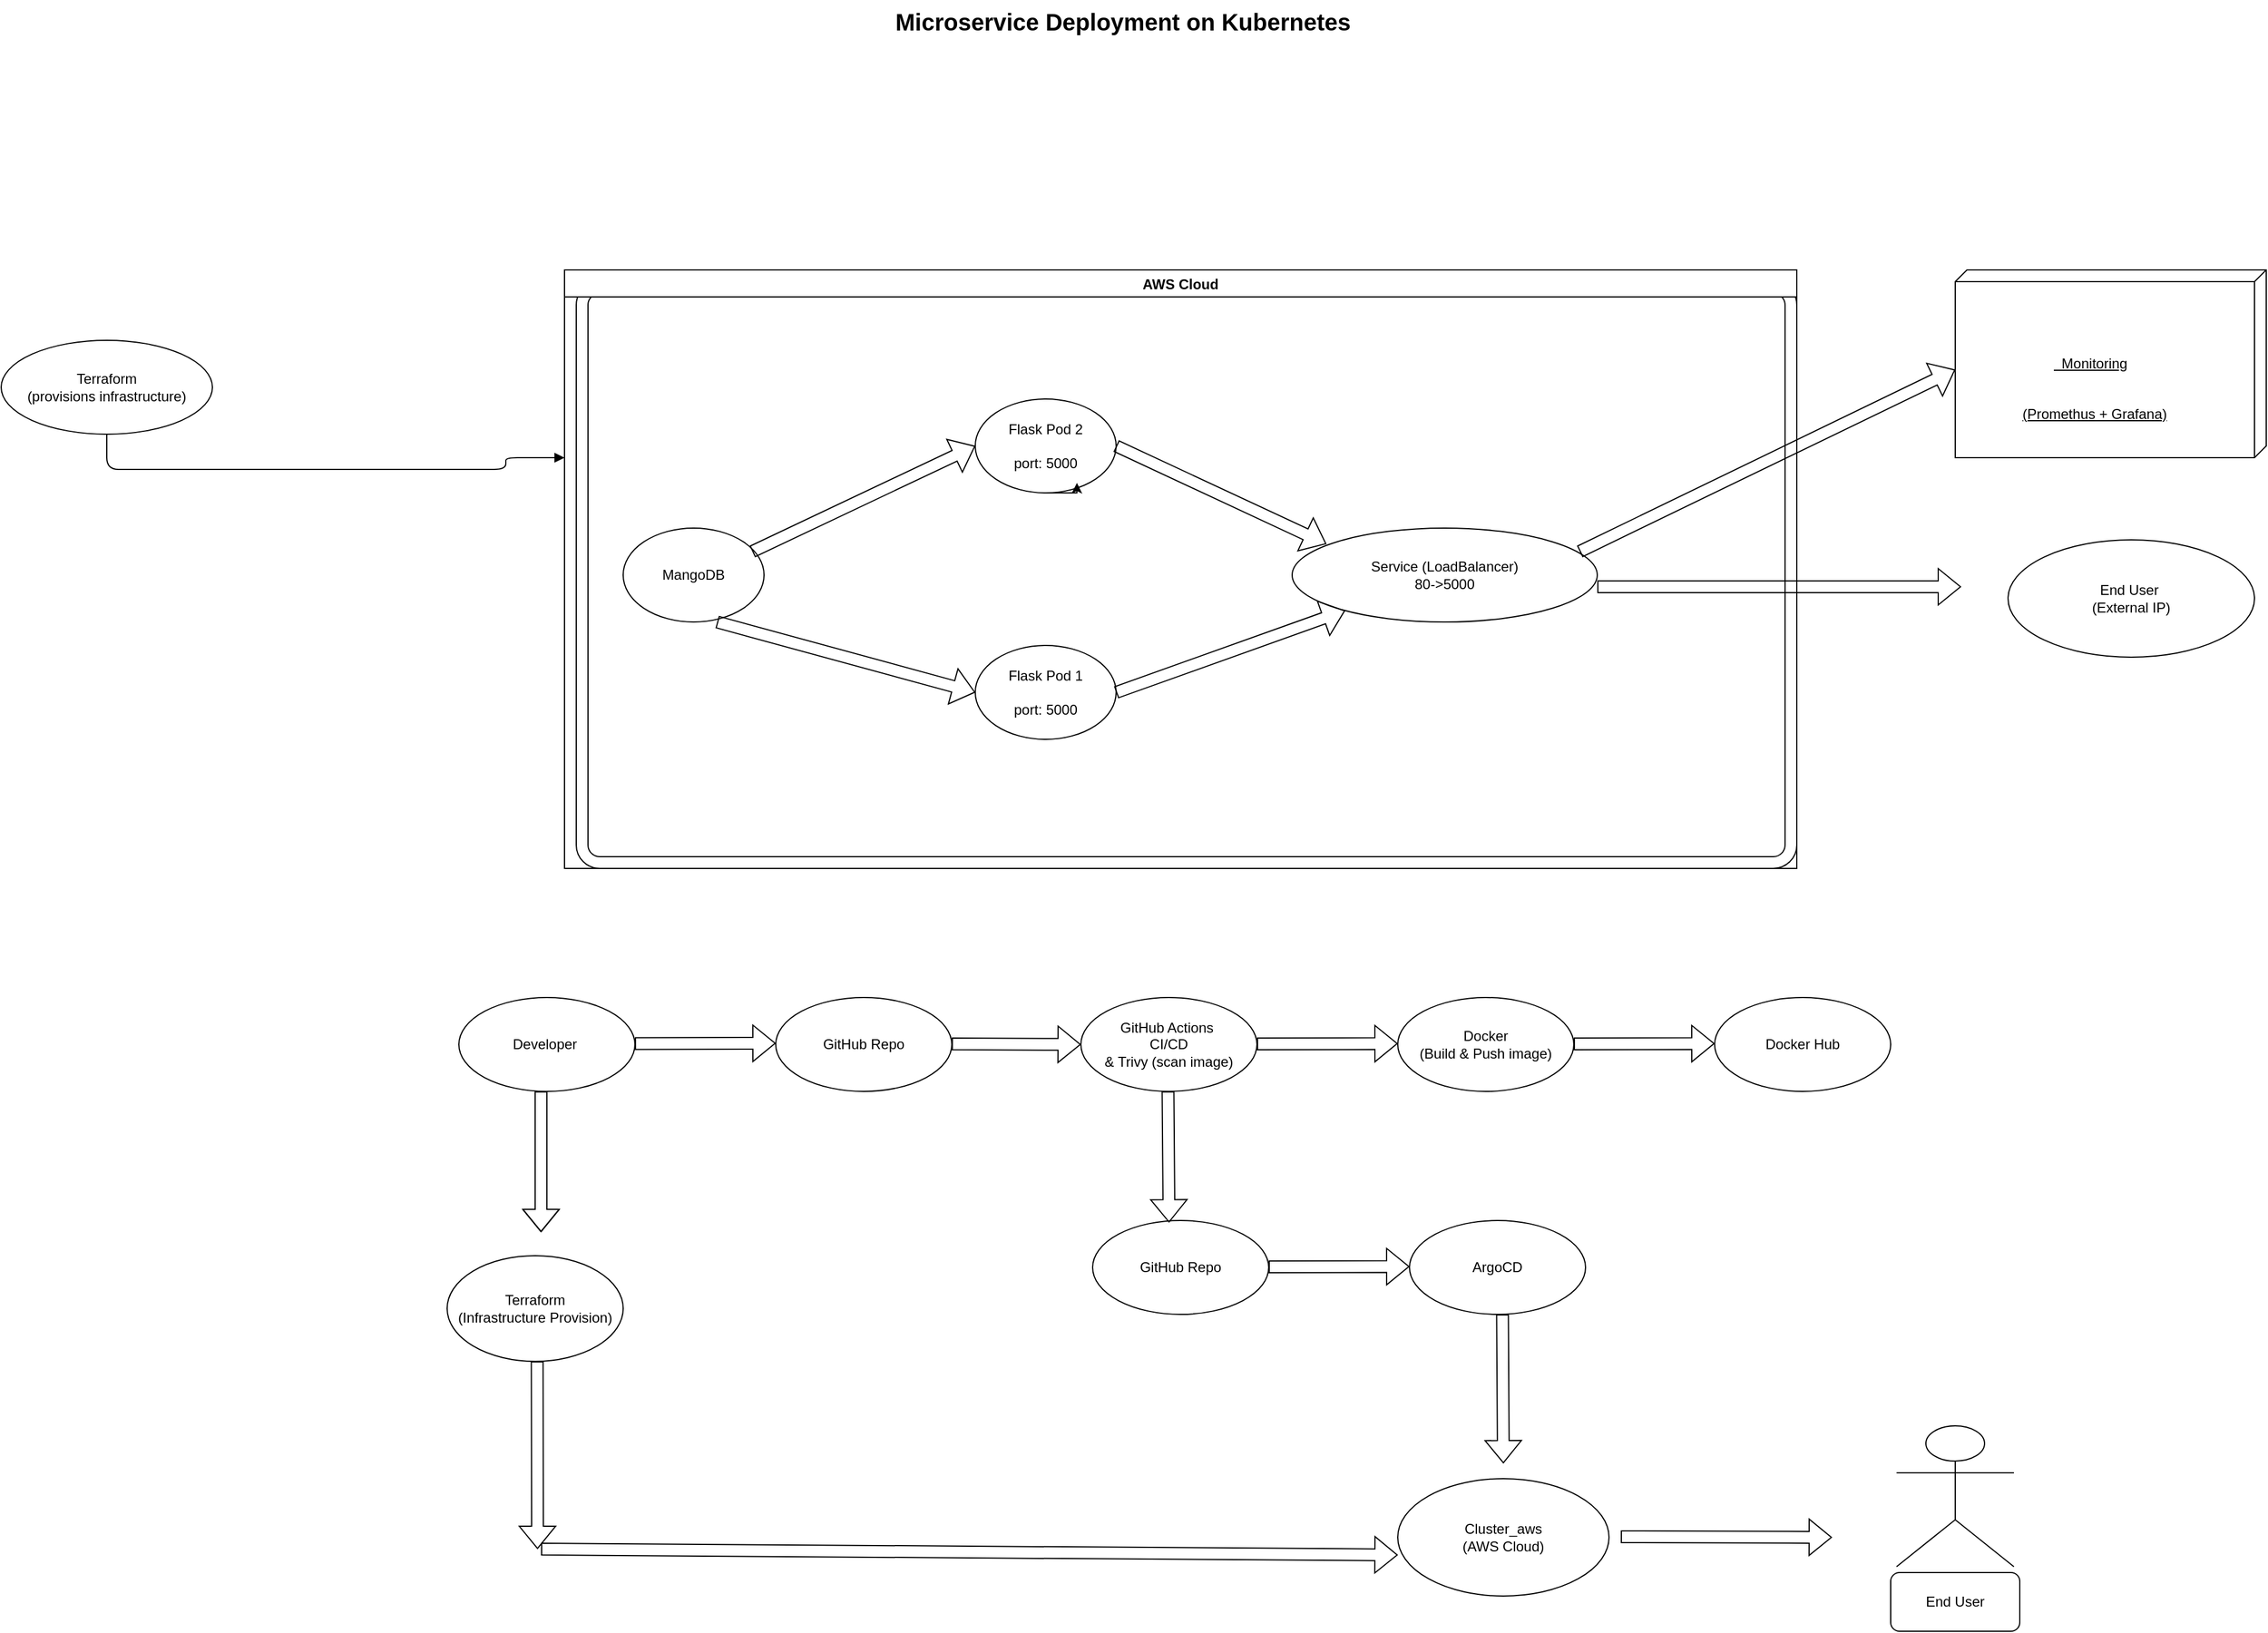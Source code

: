 <mxfile version="28.1.2">
  <diagram name="Microservice Deployment on Kubernetes" id="diagram1">
    <mxGraphModel dx="4562" dy="1216" grid="1" gridSize="10" guides="1" tooltips="1" connect="1" arrows="1" fold="1" page="1" pageScale="1" pageWidth="2000" pageHeight="2000" math="0" shadow="0">
      <root>
        <mxCell id="0" />
        <mxCell id="1" parent="0" />
        <mxCell id="title" value="Microservice Deployment on Kubernetes" style="text;html=1;fontSize=20;fontStyle=1" parent="1" vertex="1">
          <mxGeometry x="700" y="140" width="400" height="40" as="geometry" />
        </mxCell>
        <mxCell id="terraform" value="Terraform&#xa;(provisions infrastructure)" style="ellipse;whiteSpace=wrap;html=1;" parent="1" vertex="1">
          <mxGeometry x="-60" y="430" width="180" height="80" as="geometry" />
        </mxCell>
        <mxCell id="arrow8" style="edgeStyle=orthogonalEdgeStyle;endArrow=block;" parent="1" source="terraform" edge="1">
          <mxGeometry relative="1" as="geometry">
            <mxPoint x="420" y="530" as="targetPoint" />
            <Array as="points">
              <mxPoint x="30" y="540" />
              <mxPoint x="370" y="540" />
              <mxPoint x="370" y="530" />
            </Array>
          </mxGeometry>
        </mxCell>
        <mxCell id="qK71iNcbj86kvYVp1wN9-1" value="" style="verticalLabelPosition=bottom;verticalAlign=top;html=1;shape=mxgraph.basic.rounded_frame;dx=10;whiteSpace=wrap;strokeColor=light-dark(#000000,#F2FF57);" vertex="1" parent="1">
          <mxGeometry x="430" y="380" width="1040" height="500" as="geometry" />
        </mxCell>
        <mxCell id="qK71iNcbj86kvYVp1wN9-2" value="MangoDB" style="ellipse;whiteSpace=wrap;html=1;" vertex="1" parent="1">
          <mxGeometry x="470" y="590" width="120" height="80" as="geometry" />
        </mxCell>
        <mxCell id="qK71iNcbj86kvYVp1wN9-3" value="Service (LoadBalancer)&lt;div&gt;80-&amp;gt;5000&lt;/div&gt;" style="ellipse;whiteSpace=wrap;html=1;" vertex="1" parent="1">
          <mxGeometry x="1040" y="590" width="260" height="80" as="geometry" />
        </mxCell>
        <mxCell id="qK71iNcbj86kvYVp1wN9-4" value="Flask Pod 1&lt;div&gt;&lt;br&gt;port: 5000&lt;/div&gt;" style="ellipse;whiteSpace=wrap;html=1;" vertex="1" parent="1">
          <mxGeometry x="770" y="690" width="120" height="80" as="geometry" />
        </mxCell>
        <mxCell id="qK71iNcbj86kvYVp1wN9-5" value="Flask Pod 2&lt;div&gt;&lt;br&gt;port: 5000&lt;/div&gt;" style="ellipse;whiteSpace=wrap;html=1;" vertex="1" parent="1">
          <mxGeometry x="770" y="480" width="120" height="80" as="geometry" />
        </mxCell>
        <mxCell id="qK71iNcbj86kvYVp1wN9-6" style="edgeStyle=orthogonalEdgeStyle;rounded=0;orthogonalLoop=1;jettySize=auto;html=1;exitX=0.5;exitY=1;exitDx=0;exitDy=0;entryX=0.722;entryY=0.893;entryDx=0;entryDy=0;entryPerimeter=0;" edge="1" parent="1" source="qK71iNcbj86kvYVp1wN9-5" target="qK71iNcbj86kvYVp1wN9-5">
          <mxGeometry relative="1" as="geometry" />
        </mxCell>
        <mxCell id="qK71iNcbj86kvYVp1wN9-7" value="&lt;div&gt;&lt;br&gt;&lt;/div&gt;&lt;div&gt;&lt;br&gt;&lt;/div&gt;&lt;span style=&quot;white-space: pre;&quot;&gt;&#x9;&lt;/span&gt;&lt;span style=&quot;white-space: pre;&quot;&gt;&#x9;&lt;/span&gt;&lt;span style=&quot;white-space: pre;&quot;&gt;&#x9;&lt;/span&gt;&lt;div&gt;&lt;span style=&quot;white-space: pre;&quot;&gt;&#x9;&lt;/span&gt;&lt;/div&gt;&lt;div&gt;&lt;span style=&quot;white-space: pre;&quot;&gt;&#x9;&lt;/span&gt;&lt;span style=&quot;white-space: pre;&quot;&gt;&#x9;&lt;/span&gt;&lt;span style=&quot;white-space: pre;&quot;&gt;&#x9;&lt;/span&gt;&amp;nbsp; Monitoring&lt;div&gt;&lt;br&gt;&lt;/div&gt;&lt;div&gt;&lt;br&gt;&lt;/div&gt;&lt;div&gt;&lt;span style=&quot;white-space: pre;&quot;&gt;&#x9;&lt;/span&gt;&lt;span style=&quot;white-space: pre;&quot;&gt;&#x9;&lt;/span&gt;(Promethus + Grafana)&lt;/div&gt;&lt;/div&gt;" style="verticalAlign=top;align=left;spacingTop=8;spacingLeft=2;spacingRight=12;shape=cube;size=10;direction=south;fontStyle=4;html=1;whiteSpace=wrap;" vertex="1" parent="1">
          <mxGeometry x="1605" y="370" width="265" height="160" as="geometry" />
        </mxCell>
        <mxCell id="qK71iNcbj86kvYVp1wN9-8" value="" style="shape=flexArrow;endArrow=classic;html=1;rounded=0;entryX=0;entryY=0;entryDx=85;entryDy=265;entryPerimeter=0;" edge="1" parent="1" target="qK71iNcbj86kvYVp1wN9-7">
          <mxGeometry width="50" height="50" relative="1" as="geometry">
            <mxPoint x="1285" y="610" as="sourcePoint" />
            <mxPoint x="1335" y="560" as="targetPoint" />
          </mxGeometry>
        </mxCell>
        <mxCell id="qK71iNcbj86kvYVp1wN9-9" value="" style="shape=flexArrow;endArrow=classic;html=1;rounded=0;" edge="1" parent="1">
          <mxGeometry width="50" height="50" relative="1" as="geometry">
            <mxPoint x="1300" y="640" as="sourcePoint" />
            <mxPoint x="1610" y="640" as="targetPoint" />
          </mxGeometry>
        </mxCell>
        <mxCell id="qK71iNcbj86kvYVp1wN9-10" value="End User&amp;nbsp;&lt;div&gt;(External IP)&lt;/div&gt;" style="ellipse;whiteSpace=wrap;html=1;" vertex="1" parent="1">
          <mxGeometry x="1650" y="600" width="210" height="100" as="geometry" />
        </mxCell>
        <mxCell id="qK71iNcbj86kvYVp1wN9-11" value="" style="shape=flexArrow;endArrow=classic;html=1;rounded=0;entryX=0;entryY=0.5;entryDx=0;entryDy=0;" edge="1" parent="1" target="qK71iNcbj86kvYVp1wN9-5">
          <mxGeometry width="50" height="50" relative="1" as="geometry">
            <mxPoint x="580" y="610" as="sourcePoint" />
            <mxPoint x="630" y="560" as="targetPoint" />
          </mxGeometry>
        </mxCell>
        <mxCell id="qK71iNcbj86kvYVp1wN9-12" value="" style="shape=flexArrow;endArrow=classic;html=1;rounded=0;exitX=0.667;exitY=1;exitDx=0;exitDy=0;exitPerimeter=0;" edge="1" parent="1" source="qK71iNcbj86kvYVp1wN9-2">
          <mxGeometry width="50" height="50" relative="1" as="geometry">
            <mxPoint x="740" y="700" as="sourcePoint" />
            <mxPoint x="770" y="730" as="targetPoint" />
          </mxGeometry>
        </mxCell>
        <mxCell id="qK71iNcbj86kvYVp1wN9-13" value="" style="shape=flexArrow;endArrow=classic;html=1;rounded=0;entryX=0.112;entryY=0.169;entryDx=0;entryDy=0;entryPerimeter=0;" edge="1" parent="1" target="qK71iNcbj86kvYVp1wN9-3">
          <mxGeometry width="50" height="50" relative="1" as="geometry">
            <mxPoint x="890" y="520" as="sourcePoint" />
            <mxPoint x="1078.285" y="611.652" as="targetPoint" />
          </mxGeometry>
        </mxCell>
        <mxCell id="qK71iNcbj86kvYVp1wN9-14" value="" style="shape=flexArrow;endArrow=classic;html=1;rounded=0;" edge="1" parent="1" target="qK71iNcbj86kvYVp1wN9-3">
          <mxGeometry width="50" height="50" relative="1" as="geometry">
            <mxPoint x="890" y="730" as="sourcePoint" />
            <mxPoint x="940" y="680" as="targetPoint" />
          </mxGeometry>
        </mxCell>
        <mxCell id="qK71iNcbj86kvYVp1wN9-94" value="AWS Cloud" style="swimlane;childLayout=stackLayout;horizontal=1;resizeParent=1;" vertex="1" parent="1">
          <mxGeometry x="420" y="370" width="1050" height="510" as="geometry" />
        </mxCell>
        <mxCell id="qK71iNcbj86kvYVp1wN9-118" value="Developer&amp;nbsp;" style="ellipse;whiteSpace=wrap;html=1;" vertex="1" parent="1">
          <mxGeometry x="330" y="990" width="150" height="80" as="geometry" />
        </mxCell>
        <mxCell id="qK71iNcbj86kvYVp1wN9-119" value="GitHub Repo" style="ellipse;whiteSpace=wrap;html=1;" vertex="1" parent="1">
          <mxGeometry x="600" y="990" width="150" height="80" as="geometry" />
        </mxCell>
        <mxCell id="qK71iNcbj86kvYVp1wN9-120" value="ArgoCD" style="ellipse;whiteSpace=wrap;html=1;" vertex="1" parent="1">
          <mxGeometry x="1140" y="1180" width="150" height="80" as="geometry" />
        </mxCell>
        <mxCell id="qK71iNcbj86kvYVp1wN9-121" value="Docker Hub" style="ellipse;whiteSpace=wrap;html=1;" vertex="1" parent="1">
          <mxGeometry x="1400" y="990" width="150" height="80" as="geometry" />
        </mxCell>
        <mxCell id="qK71iNcbj86kvYVp1wN9-122" value="GitHub Actions&amp;nbsp;&lt;br&gt;CI/CD&lt;div&gt;&amp;amp;&amp;nbsp;&lt;span style=&quot;background-color: transparent; color: light-dark(rgb(0, 0, 0), rgb(255, 255, 255));&quot;&gt;Trivy (scan image)&lt;/span&gt;&lt;/div&gt;" style="ellipse;whiteSpace=wrap;html=1;" vertex="1" parent="1">
          <mxGeometry x="860" y="990" width="150" height="80" as="geometry" />
        </mxCell>
        <mxCell id="qK71iNcbj86kvYVp1wN9-123" value="Docker&lt;div&gt;(Build &amp;amp; Push image)&lt;/div&gt;" style="ellipse;whiteSpace=wrap;html=1;" vertex="1" parent="1">
          <mxGeometry x="1130" y="990" width="150" height="80" as="geometry" />
        </mxCell>
        <mxCell id="qK71iNcbj86kvYVp1wN9-124" value="GitHub Repo" style="ellipse;whiteSpace=wrap;html=1;" vertex="1" parent="1">
          <mxGeometry x="870" y="1180" width="150" height="80" as="geometry" />
        </mxCell>
        <mxCell id="qK71iNcbj86kvYVp1wN9-125" value="" style="shape=flexArrow;endArrow=classic;html=1;rounded=0;" edge="1" parent="1">
          <mxGeometry width="50" height="50" relative="1" as="geometry">
            <mxPoint x="480" y="1029.23" as="sourcePoint" />
            <mxPoint x="600" y="1029" as="targetPoint" />
          </mxGeometry>
        </mxCell>
        <mxCell id="qK71iNcbj86kvYVp1wN9-126" value="" style="shape=flexArrow;endArrow=classic;html=1;rounded=0;entryX=0;entryY=0.5;entryDx=0;entryDy=0;" edge="1" parent="1" target="qK71iNcbj86kvYVp1wN9-122">
          <mxGeometry width="50" height="50" relative="1" as="geometry">
            <mxPoint x="750" y="1029.46" as="sourcePoint" />
            <mxPoint x="850" y="1029.23" as="targetPoint" />
          </mxGeometry>
        </mxCell>
        <mxCell id="qK71iNcbj86kvYVp1wN9-127" value="" style="shape=flexArrow;endArrow=classic;html=1;rounded=0;" edge="1" parent="1">
          <mxGeometry width="50" height="50" relative="1" as="geometry">
            <mxPoint x="1010" y="1029.46" as="sourcePoint" />
            <mxPoint x="1130" y="1029.23" as="targetPoint" />
          </mxGeometry>
        </mxCell>
        <mxCell id="qK71iNcbj86kvYVp1wN9-128" value="" style="shape=flexArrow;endArrow=classic;html=1;rounded=0;" edge="1" parent="1">
          <mxGeometry width="50" height="50" relative="1" as="geometry">
            <mxPoint x="1280" y="1029.46" as="sourcePoint" />
            <mxPoint x="1400" y="1029.23" as="targetPoint" />
          </mxGeometry>
        </mxCell>
        <mxCell id="qK71iNcbj86kvYVp1wN9-129" value="" style="shape=flexArrow;endArrow=classic;html=1;rounded=0;entryX=0.434;entryY=0.022;entryDx=0;entryDy=0;entryPerimeter=0;" edge="1" parent="1" target="qK71iNcbj86kvYVp1wN9-124">
          <mxGeometry width="50" height="50" relative="1" as="geometry">
            <mxPoint x="934.23" y="1070" as="sourcePoint" />
            <mxPoint x="934.23" y="1169.77" as="targetPoint" />
          </mxGeometry>
        </mxCell>
        <mxCell id="qK71iNcbj86kvYVp1wN9-130" value="" style="shape=flexArrow;endArrow=classic;html=1;rounded=0;" edge="1" parent="1">
          <mxGeometry width="50" height="50" relative="1" as="geometry">
            <mxPoint x="1020" y="1219.46" as="sourcePoint" />
            <mxPoint x="1140" y="1219.23" as="targetPoint" />
          </mxGeometry>
        </mxCell>
        <mxCell id="qK71iNcbj86kvYVp1wN9-131" value="" style="shape=flexArrow;endArrow=classic;html=1;rounded=0;" edge="1" parent="1">
          <mxGeometry width="50" height="50" relative="1" as="geometry">
            <mxPoint x="400" y="1070" as="sourcePoint" />
            <mxPoint x="400" y="1190" as="targetPoint" />
            <Array as="points">
              <mxPoint x="400" y="1140" />
            </Array>
          </mxGeometry>
        </mxCell>
        <mxCell id="qK71iNcbj86kvYVp1wN9-132" value="Terraform&lt;div&gt;(Infrastructure Provision)&lt;/div&gt;" style="ellipse;whiteSpace=wrap;html=1;" vertex="1" parent="1">
          <mxGeometry x="320" y="1210" width="150" height="90" as="geometry" />
        </mxCell>
        <mxCell id="qK71iNcbj86kvYVp1wN9-133" value="Cluster_aws&lt;div&gt;(AWS Cloud)&lt;/div&gt;" style="ellipse;whiteSpace=wrap;html=1;" vertex="1" parent="1">
          <mxGeometry x="1130" y="1400" width="180" height="100" as="geometry" />
        </mxCell>
        <mxCell id="qK71iNcbj86kvYVp1wN9-134" value="" style="shape=flexArrow;endArrow=classic;html=1;rounded=0;" edge="1" parent="1">
          <mxGeometry width="50" height="50" relative="1" as="geometry">
            <mxPoint x="400" y="1460" as="sourcePoint" />
            <mxPoint x="1130" y="1465" as="targetPoint" />
          </mxGeometry>
        </mxCell>
        <mxCell id="qK71iNcbj86kvYVp1wN9-135" value="" style="shape=flexArrow;endArrow=classic;html=1;rounded=0;" edge="1" parent="1">
          <mxGeometry width="50" height="50" relative="1" as="geometry">
            <mxPoint x="396.73" y="1300" as="sourcePoint" />
            <mxPoint x="397" y="1460" as="targetPoint" />
          </mxGeometry>
        </mxCell>
        <mxCell id="qK71iNcbj86kvYVp1wN9-136" value="" style="shape=flexArrow;endArrow=classic;html=1;rounded=0;exitX=0.595;exitY=1.038;exitDx=0;exitDy=0;exitPerimeter=0;" edge="1" parent="1">
          <mxGeometry width="50" height="50" relative="1" as="geometry">
            <mxPoint x="1219.23" y="1260.0" as="sourcePoint" />
            <mxPoint x="1220" y="1387" as="targetPoint" />
          </mxGeometry>
        </mxCell>
        <mxCell id="qK71iNcbj86kvYVp1wN9-137" value="" style="shape=flexArrow;endArrow=classic;html=1;rounded=0;" edge="1" parent="1">
          <mxGeometry width="50" height="50" relative="1" as="geometry">
            <mxPoint x="1320" y="1449.46" as="sourcePoint" />
            <mxPoint x="1500" y="1450" as="targetPoint" />
          </mxGeometry>
        </mxCell>
        <mxCell id="qK71iNcbj86kvYVp1wN9-138" value="Actor" style="shape=umlActor;verticalLabelPosition=bottom;verticalAlign=top;html=1;outlineConnect=0;" vertex="1" parent="1">
          <mxGeometry x="1555" y="1355" width="100" height="120" as="geometry" />
        </mxCell>
        <mxCell id="qK71iNcbj86kvYVp1wN9-139" value="End User" style="rounded=1;whiteSpace=wrap;html=1;" vertex="1" parent="1">
          <mxGeometry x="1550" y="1480" width="110" height="50" as="geometry" />
        </mxCell>
      </root>
    </mxGraphModel>
  </diagram>
</mxfile>
